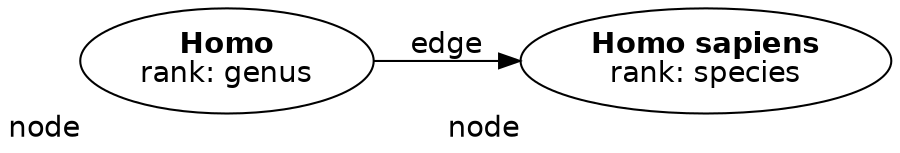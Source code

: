 digraph nodes {
  size="6,6";
  rankdir="LR";
graph [fontname = "helvetica"];
node [fontname = "helvetica"];
edge [fontname = "helvetica"];    

Homo [label=<<B>Homo</B><br/>rank: genus>, xlabel="node"];
sapiens [label=<<B>Homo sapiens</B><br/>rank: species>, xlabel="node"];

Homo -> sapiens [ label="edge" ];
}